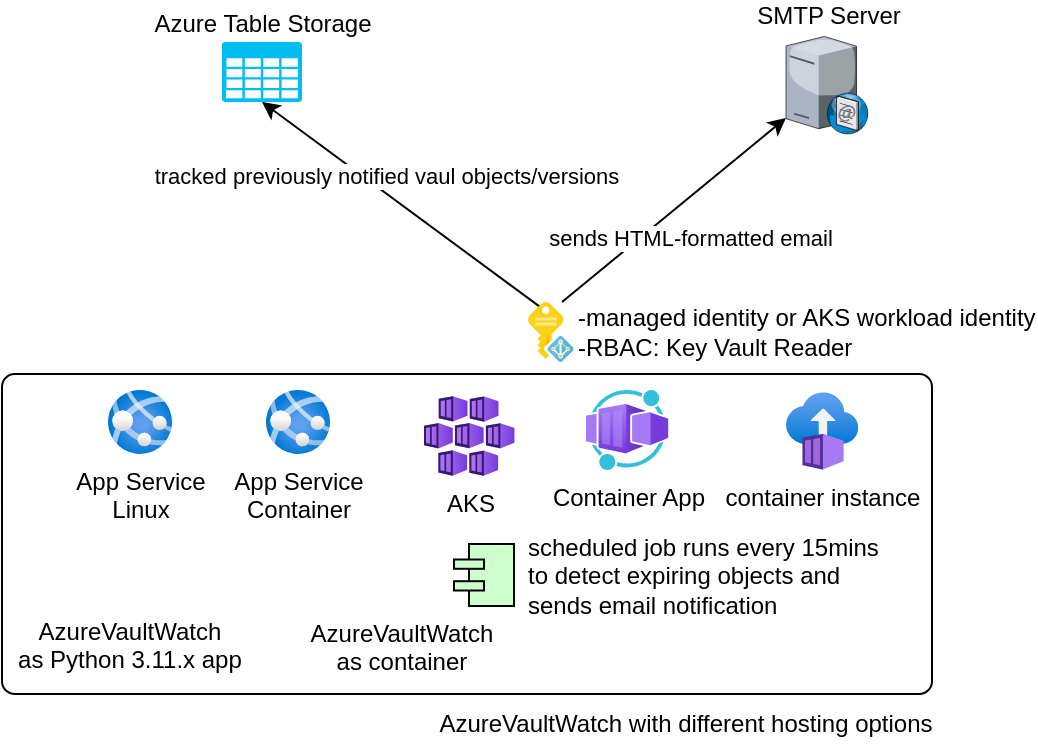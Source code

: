 <mxfile version="22.1.2" type="device">
  <diagram name="Page-1" id="9zhtq2NwMe1mdKY3dock">
    <mxGraphModel dx="1018" dy="759" grid="0" gridSize="10" guides="1" tooltips="1" connect="1" arrows="1" fold="1" page="1" pageScale="1" pageWidth="850" pageHeight="1100" math="0" shadow="0">
      <root>
        <mxCell id="0" />
        <mxCell id="1" parent="0" />
        <mxCell id="dNdkOtT05KyRuIU-Jtoc-1" value="" style="rounded=1;whiteSpace=wrap;html=1;arcSize=4;" parent="1" vertex="1">
          <mxGeometry x="78" y="310" width="465" height="160" as="geometry" />
        </mxCell>
        <mxCell id="dNdkOtT05KyRuIU-Jtoc-2" value="AzureVaultWatch with different hosting options" style="text;html=1;strokeColor=none;fillColor=none;align=center;verticalAlign=middle;whiteSpace=wrap;rounded=0;" parent="1" vertex="1">
          <mxGeometry x="295" y="470" width="250" height="30" as="geometry" />
        </mxCell>
        <mxCell id="dNdkOtT05KyRuIU-Jtoc-4" value="App Service&lt;br&gt;Container" style="image;aspect=fixed;html=1;points=[];align=center;fontSize=12;image=img/lib/azure2/app_services/App_Services.svg;" parent="1" vertex="1">
          <mxGeometry x="210" y="318" width="32" height="32" as="geometry" />
        </mxCell>
        <mxCell id="dNdkOtT05KyRuIU-Jtoc-5" value="AKS" style="image;aspect=fixed;html=1;points=[];align=center;fontSize=12;image=img/lib/azure2/compute/Kubernetes_Services.svg;" parent="1" vertex="1">
          <mxGeometry x="289" y="321" width="45.33" height="40" as="geometry" />
        </mxCell>
        <mxCell id="dNdkOtT05KyRuIU-Jtoc-6" value="AzureVaultWatch&#xa;as container" style="shape=image;verticalLabelPosition=bottom;labelBackgroundColor=default;verticalAlign=top;aspect=fixed;imageAspect=0;image=https://www.agilicus.com/www/6c008bf4-container.png;" parent="1" vertex="1">
          <mxGeometry x="254" y="396" width="47.93" height="30" as="geometry" />
        </mxCell>
        <mxCell id="dNdkOtT05KyRuIU-Jtoc-8" value="SMTP Server" style="verticalLabelPosition=top;sketch=0;aspect=fixed;html=1;verticalAlign=bottom;strokeColor=none;align=center;outlineConnect=0;shape=mxgraph.citrix.smtp_server;labelPosition=center;" parent="1" vertex="1">
          <mxGeometry x="470" y="140" width="41.31" height="50" as="geometry" />
        </mxCell>
        <mxCell id="dNdkOtT05KyRuIU-Jtoc-11" value="Azure Table Storage" style="verticalLabelPosition=top;html=1;verticalAlign=bottom;align=center;strokeColor=none;fillColor=#00BEF2;shape=mxgraph.azure.storage;pointerEvents=1;labelPosition=center;" parent="1" vertex="1">
          <mxGeometry x="188" y="144" width="40" height="30" as="geometry" />
        </mxCell>
        <mxCell id="dNdkOtT05KyRuIU-Jtoc-12" value="" style="endArrow=classic;html=1;rounded=0;exitX=0.746;exitY=0;exitDx=0;exitDy=0;exitPerimeter=0;" parent="1" source="dNdkOtT05KyRuIU-Jtoc-22" target="dNdkOtT05KyRuIU-Jtoc-8" edge="1">
          <mxGeometry width="50" height="50" relative="1" as="geometry">
            <mxPoint x="640" y="333.16" as="sourcePoint" />
            <mxPoint x="767.69" y="259.995" as="targetPoint" />
          </mxGeometry>
        </mxCell>
        <mxCell id="dNdkOtT05KyRuIU-Jtoc-15" value="sends HTML-formatted email" style="edgeLabel;html=1;align=center;verticalAlign=middle;resizable=0;points=[];" parent="dNdkOtT05KyRuIU-Jtoc-12" vertex="1" connectable="0">
          <mxGeometry x="0.08" y="-5" relative="1" as="geometry">
            <mxPoint y="14" as="offset" />
          </mxGeometry>
        </mxCell>
        <mxCell id="dNdkOtT05KyRuIU-Jtoc-13" value="" style="endArrow=classic;html=1;rounded=0;entryX=0.5;entryY=1;entryDx=0;entryDy=0;entryPerimeter=0;exitX=0.278;exitY=0.089;exitDx=0;exitDy=0;exitPerimeter=0;" parent="1" source="dNdkOtT05KyRuIU-Jtoc-22" target="dNdkOtT05KyRuIU-Jtoc-11" edge="1">
          <mxGeometry width="50" height="50" relative="1" as="geometry">
            <mxPoint x="330" y="280" as="sourcePoint" />
            <mxPoint x="640" y="120.0" as="targetPoint" />
          </mxGeometry>
        </mxCell>
        <mxCell id="dNdkOtT05KyRuIU-Jtoc-16" value="tracked previously notified vaul objects/versions" style="edgeLabel;html=1;align=center;verticalAlign=middle;resizable=0;points=[];" parent="dNdkOtT05KyRuIU-Jtoc-13" vertex="1" connectable="0">
          <mxGeometry x="0.178" y="-7" relative="1" as="geometry">
            <mxPoint as="offset" />
          </mxGeometry>
        </mxCell>
        <mxCell id="dNdkOtT05KyRuIU-Jtoc-14" style="edgeStyle=orthogonalEdgeStyle;rounded=0;orthogonalLoop=1;jettySize=auto;html=1;exitX=0.5;exitY=1;exitDx=0;exitDy=0;exitPerimeter=0;" parent="1" source="dNdkOtT05KyRuIU-Jtoc-11" target="dNdkOtT05KyRuIU-Jtoc-11" edge="1">
          <mxGeometry relative="1" as="geometry" />
        </mxCell>
        <mxCell id="dNdkOtT05KyRuIU-Jtoc-17" value="" style="html=1;outlineConnect=0;whiteSpace=wrap;fillColor=#CCFFCC;shape=mxgraph.archimate3.component;" parent="1" vertex="1">
          <mxGeometry x="304" y="395" width="30" height="31" as="geometry" />
        </mxCell>
        <mxCell id="dNdkOtT05KyRuIU-Jtoc-18" value="scheduled job runs every 15mins to detect expiring objects and sends email notification" style="text;html=1;strokeColor=none;fillColor=none;align=left;verticalAlign=middle;whiteSpace=wrap;rounded=0;" parent="1" vertex="1">
          <mxGeometry x="339" y="396" width="190" height="30" as="geometry" />
        </mxCell>
        <mxCell id="dNdkOtT05KyRuIU-Jtoc-20" value="Container App" style="image;aspect=fixed;html=1;points=[];align=center;fontSize=12;image=img/lib/azure2/other/Worker_Container_App.svg;" parent="1" vertex="1">
          <mxGeometry x="370" y="318" width="41.22" height="40" as="geometry" />
        </mxCell>
        <mxCell id="dNdkOtT05KyRuIU-Jtoc-21" value="container instance" style="image;aspect=fixed;html=1;points=[];align=center;fontSize=12;image=img/lib/azure2/containers/Container_Instances.svg;" parent="1" vertex="1">
          <mxGeometry x="470" y="319" width="36.17" height="39" as="geometry" />
        </mxCell>
        <mxCell id="dNdkOtT05KyRuIU-Jtoc-22" value="-managed identity or AKS workload identity&lt;br&gt;-RBAC: Key Vault Reader" style="image;sketch=0;aspect=fixed;html=1;points=[];align=left;fontSize=12;image=img/lib/mscae/Managed_Identities.svg;labelPosition=right;verticalLabelPosition=middle;verticalAlign=middle;" parent="1" vertex="1">
          <mxGeometry x="341" y="274" width="22.8" height="30" as="geometry" />
        </mxCell>
        <mxCell id="dNdkOtT05KyRuIU-Jtoc-25" value="App Service&lt;br&gt;Linux" style="image;aspect=fixed;html=1;points=[];align=center;fontSize=12;image=img/lib/azure2/app_services/App_Services.svg;" parent="1" vertex="1">
          <mxGeometry x="131" y="318" width="32" height="32" as="geometry" />
        </mxCell>
        <mxCell id="dNdkOtT05KyRuIU-Jtoc-26" value="AzureVaultWatch&#xa;as Python 3.11.x app" style="shape=image;verticalLabelPosition=bottom;labelBackgroundColor=default;verticalAlign=top;aspect=fixed;imageAspect=0;image=https://www.agilicus.com/www/6c008bf4-container.png;" parent="1" vertex="1">
          <mxGeometry x="118" y="395" width="47.93" height="30" as="geometry" />
        </mxCell>
      </root>
    </mxGraphModel>
  </diagram>
</mxfile>
